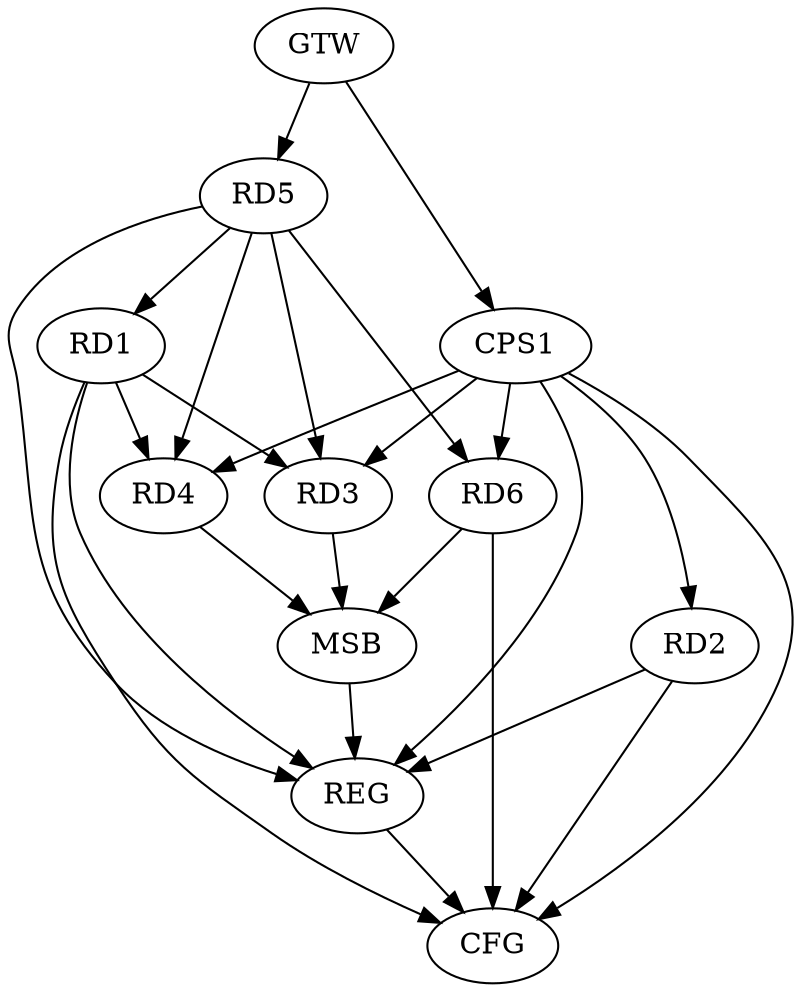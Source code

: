 strict digraph G {
  RD1 [ label="RD1" ];
  RD2 [ label="RD2" ];
  RD3 [ label="RD3" ];
  RD4 [ label="RD4" ];
  RD5 [ label="RD5" ];
  RD6 [ label="RD6" ];
  CPS1 [ label="CPS1" ];
  GTW [ label="GTW" ];
  REG [ label="REG" ];
  MSB [ label="MSB" ];
  CFG [ label="CFG" ];
  RD1 -> RD3;
  RD1 -> RD4;
  RD5 -> RD1;
  RD5 -> RD3;
  RD5 -> RD4;
  RD5 -> RD6;
  CPS1 -> RD2;
  CPS1 -> RD3;
  CPS1 -> RD4;
  CPS1 -> RD6;
  GTW -> RD5;
  GTW -> CPS1;
  RD1 -> REG;
  RD2 -> REG;
  RD5 -> REG;
  CPS1 -> REG;
  RD3 -> MSB;
  MSB -> REG;
  RD4 -> MSB;
  RD6 -> MSB;
  RD1 -> CFG;
  RD6 -> CFG;
  RD2 -> CFG;
  CPS1 -> CFG;
  REG -> CFG;
}
